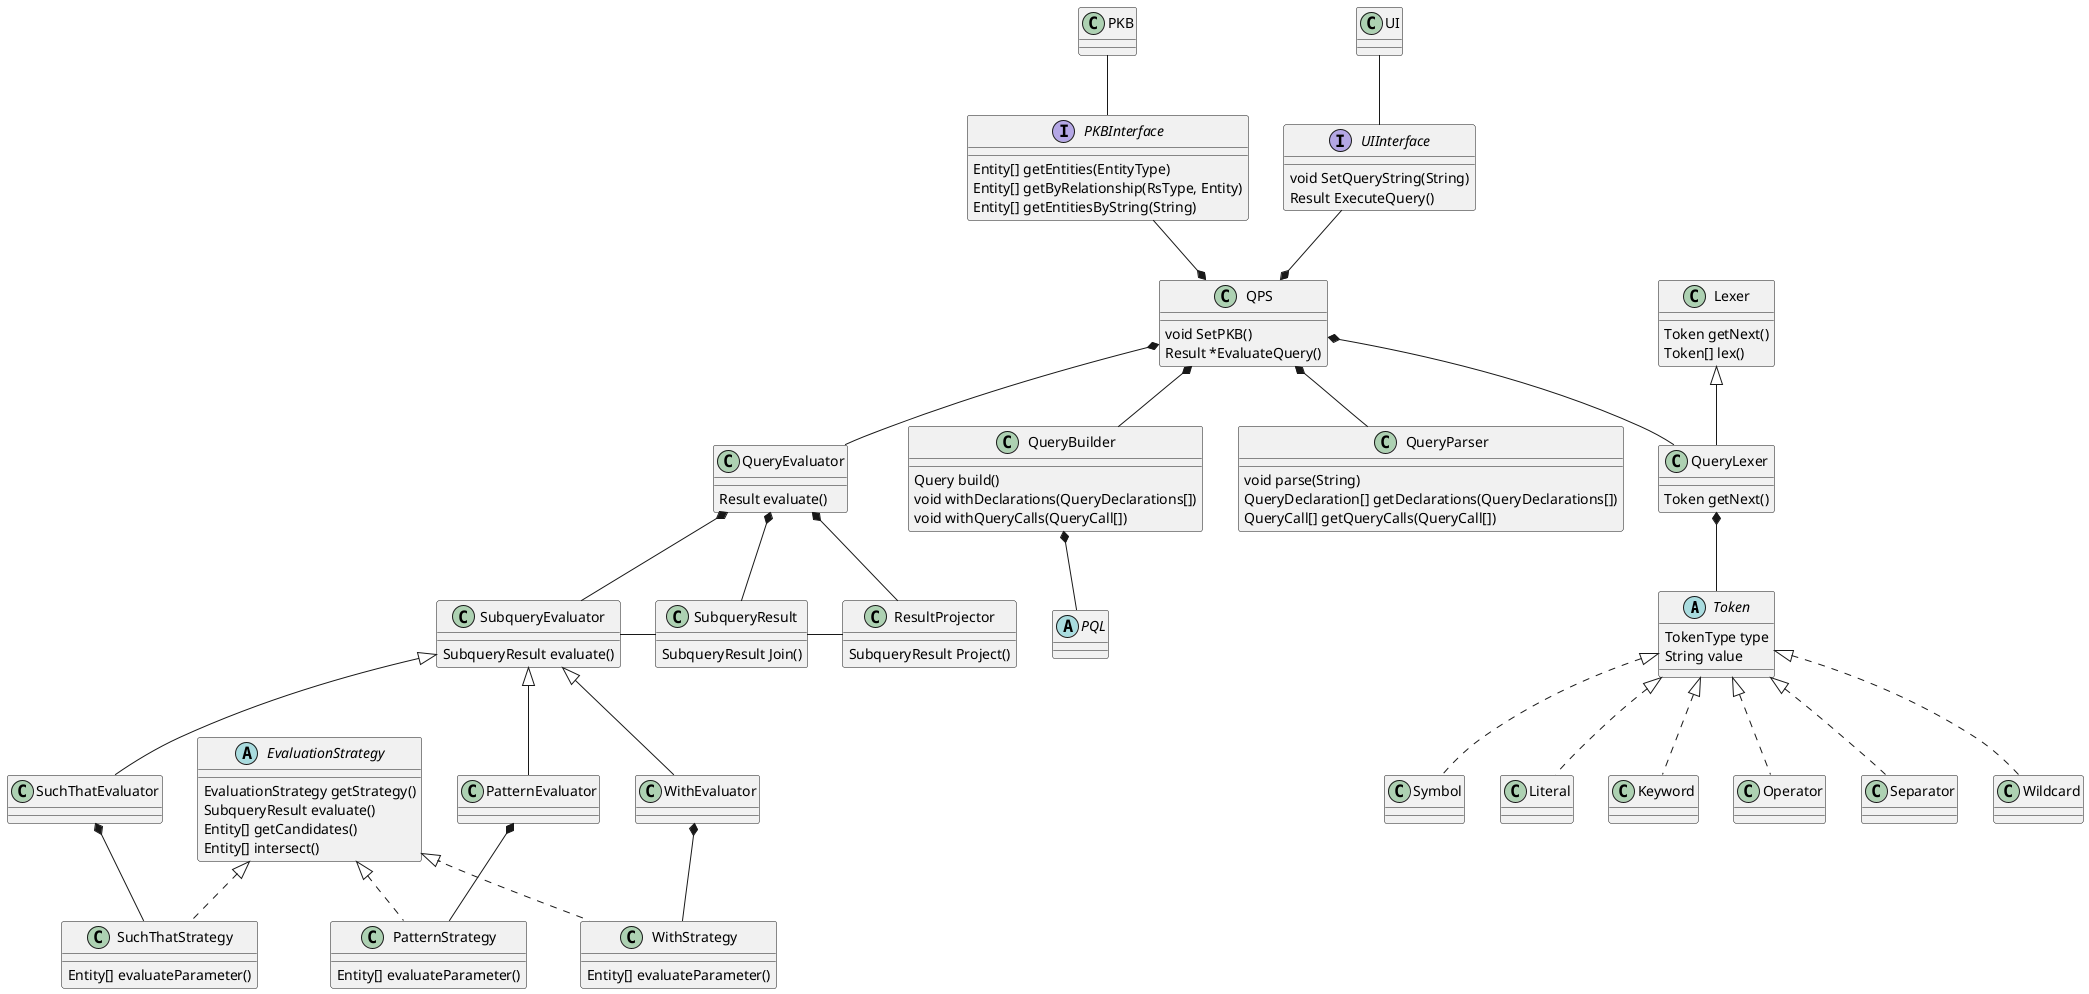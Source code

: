 @startuml

abstract class  "Token" {
    TokenType type
    String value
}

class Symbol
class Literal
class Keyword
class Operator
class Separator
class Wildcard

abstract class  "PQL" {
}

abstract class "EvaluationStrategy" {
    EvaluationStrategy getStrategy()
    SubqueryResult evaluate()
    Entity[] getCandidates()
    Entity[] intersect()
}

class "SuchThatStrategy" {
    Entity[] evaluateParameter()
}
class "PatternStrategy" {
    Entity[] evaluateParameter()
}
class "WithStrategy" {
    Entity[] evaluateParameter()
}

interface UIInterface {
    void SetQueryString(String)
    Result ExecuteQuery()
}

interface PKBInterface {
    Entity[] getEntities(EntityType)
    Entity[] getByRelationship(RsType, Entity)
    Entity[] getEntitiesByString(String)
}

class QPS {
    void SetPKB()
	Result *EvaluateQuery()
}

class QueryParser {

	void parse(String)
	QueryDeclaration[] getDeclarations(QueryDeclarations[])
	QueryCall[] getQueryCalls(QueryCall[])
}

class QueryBuilder {
	Query build()
	void withDeclarations(QueryDeclarations[])
	void withQueryCalls(QueryCall[])
}

class Lexer {
	Token getNext()
    Token[] lex()
}

class QueryLexer {
	Token getNext()
}

class QueryEvaluator {
	Result evaluate()
}

class SubqueryEvaluator {
	SubqueryResult evaluate()
}

class SubqueryResult {
	SubqueryResult Join()
}

class ResultProjector {
    SubqueryResult Project()
}

Token <|.down. Symbol
Token <|.down. Literal
Token <|.down. Keyword
Token <|.down. Operator
Token <|.down. Separator
Token <|.down. Wildcard


UI -down- UIInterface
PKB -down- PKBInterface

QPS *-up- UIInterface
QPS *-up- PKBInterface
QPS *-down- QueryLexer
QPS *-down- QueryParser
QPS *-down- QueryEvaluator
QPS *-down- QueryBuilder

Lexer <|-down- QueryLexer

QueryLexer *-down- Token

QueryBuilder *-down- PQL

QueryEvaluator *-down- SubqueryEvaluator
QueryEvaluator *-down- SubqueryResult
QueryEvaluator *-down- ResultProjector

EvaluationStrategy <|.down. SuchThatStrategy
EvaluationStrategy <|.down.PatternStrategy
EvaluationStrategy <|.down. WithStrategy

SuchThatEvaluator *-down- SuchThatStrategy
PatternEvaluator *-down- PatternStrategy
WithEvaluator *-down- WithStrategy

SubqueryEvaluator <|-down- SuchThatEvaluator
SubqueryEvaluator <|-down- PatternEvaluator
SubqueryEvaluator <|-down- WithEvaluator
SubqueryEvaluator -right- SubqueryResult
SubqueryResult -right- ResultProjector
@enduml